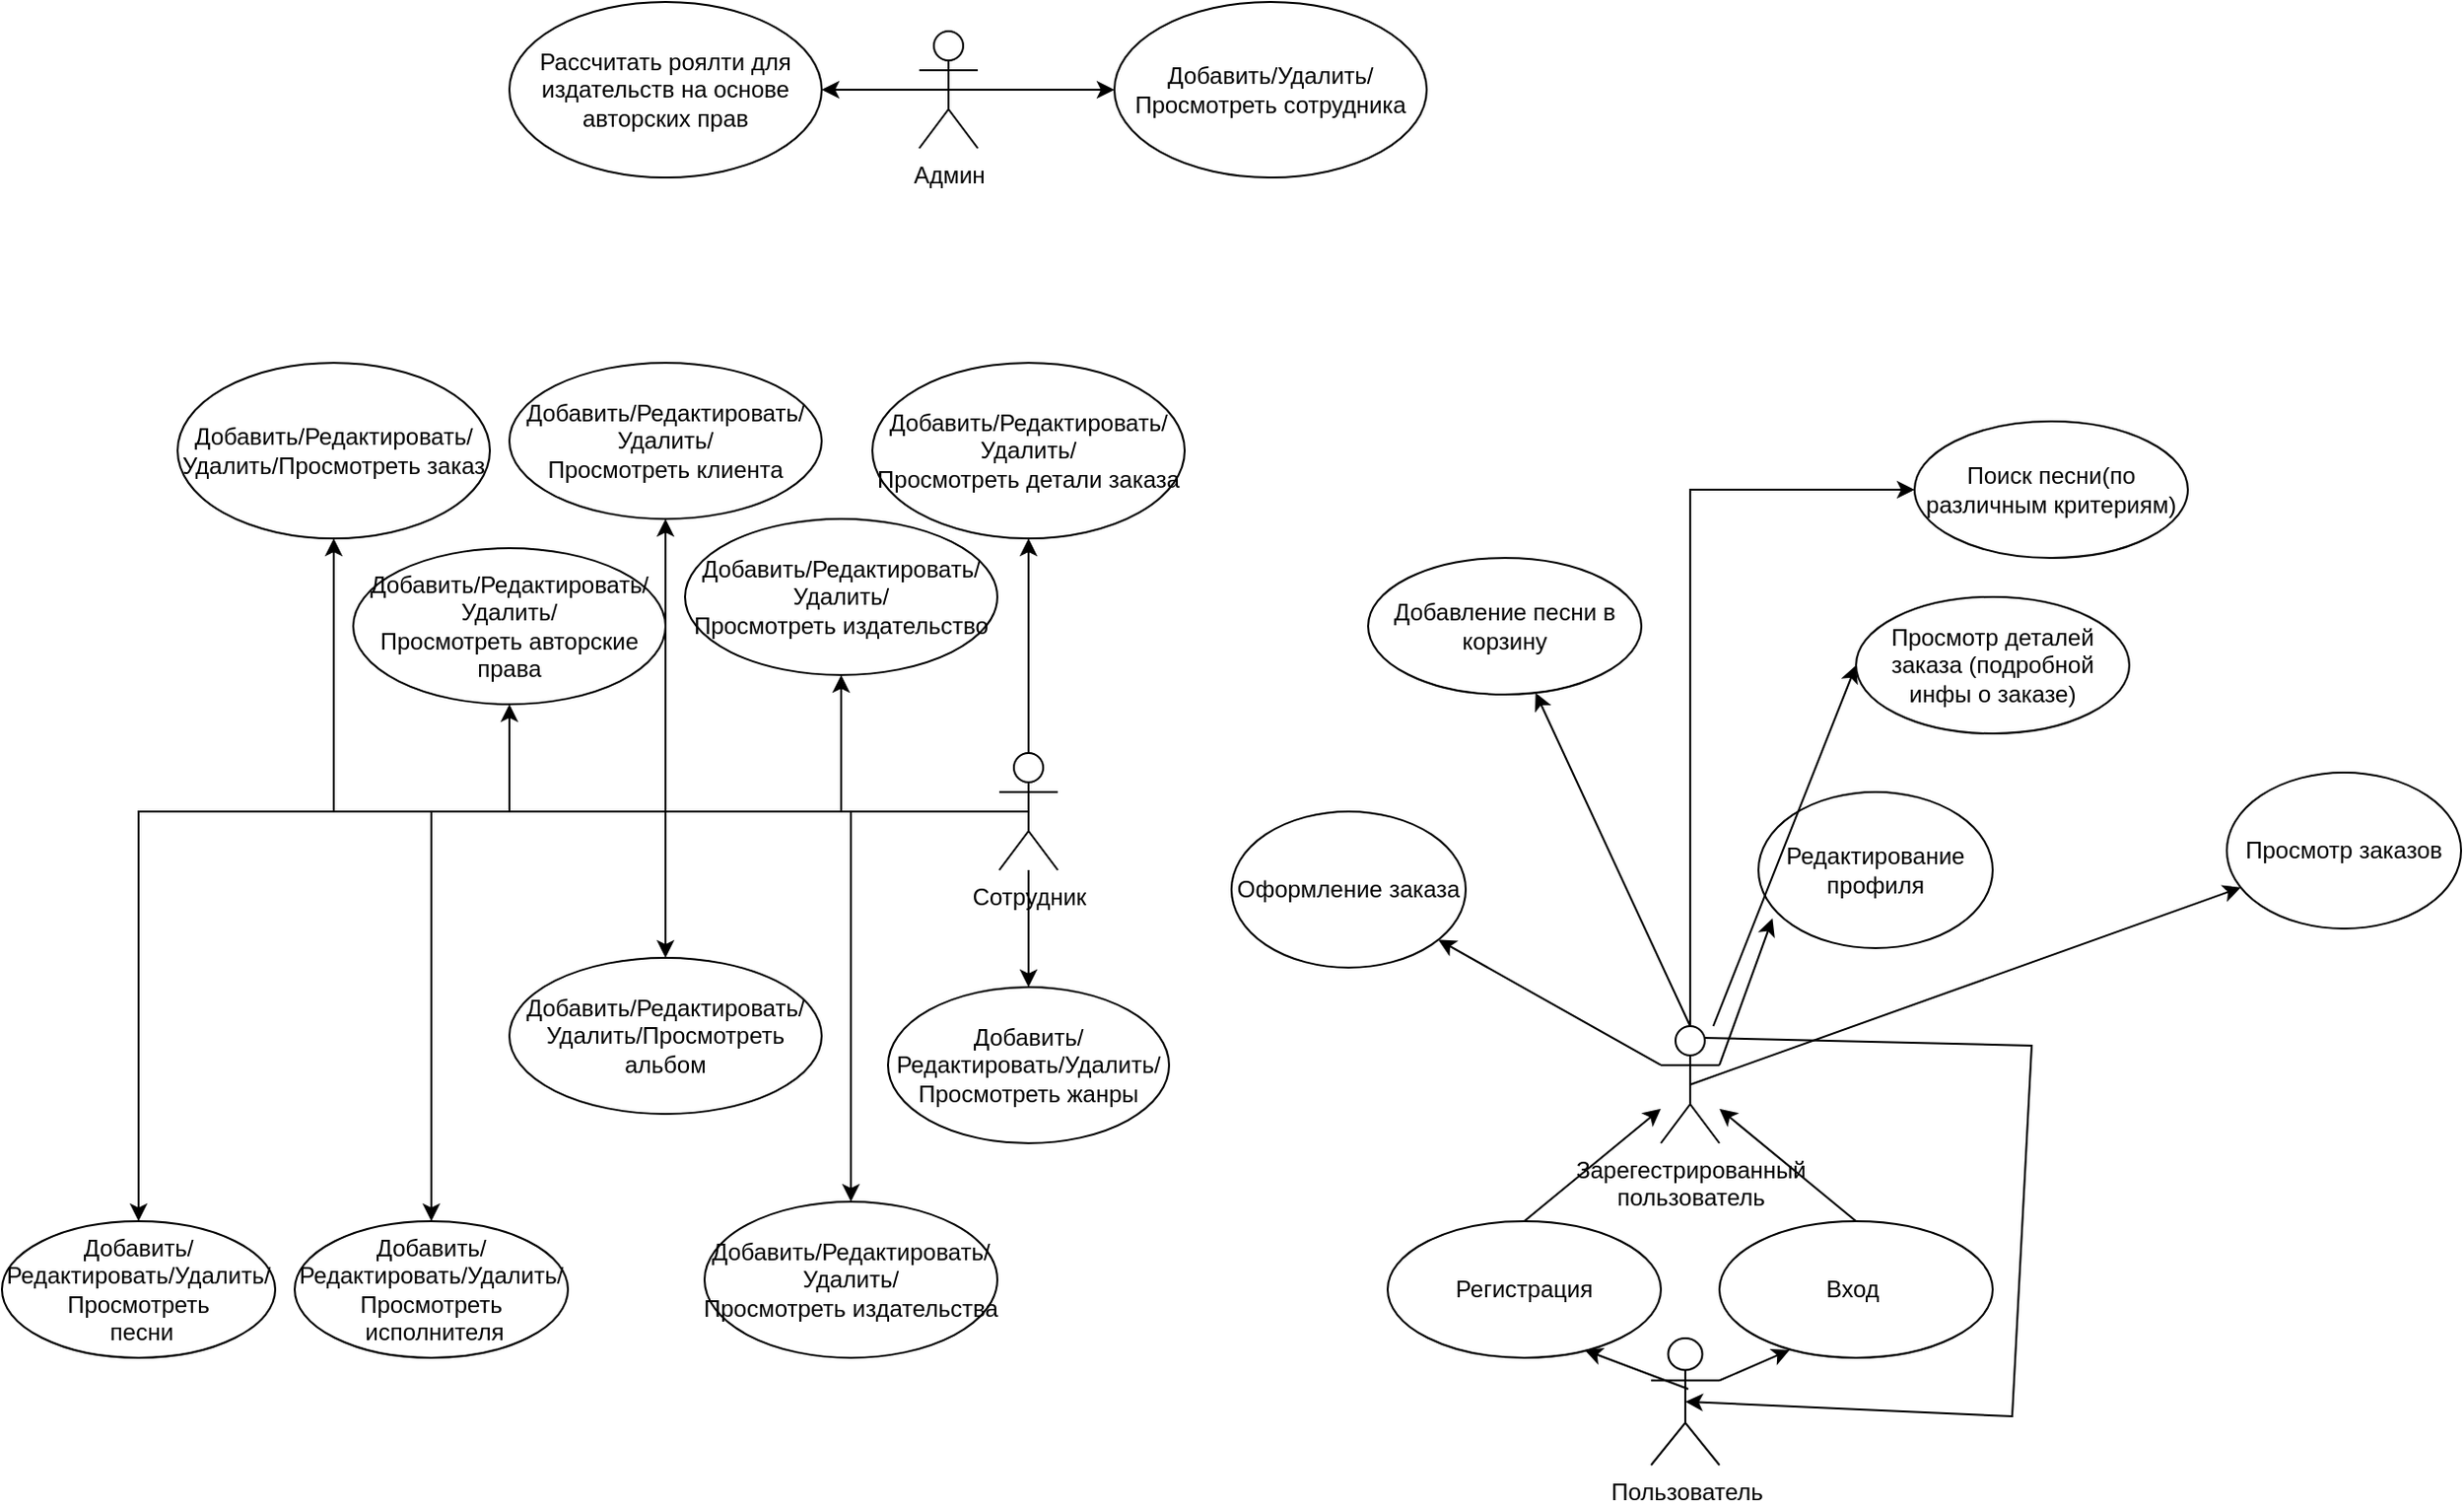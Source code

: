 <mxfile version="21.7.5" type="device">
  <diagram id="X2K3a4CVGlsGaMza_VcX" name="Страница 1">
    <mxGraphModel dx="2336" dy="-337" grid="1" gridSize="10" guides="1" tooltips="1" connect="1" arrows="1" fold="1" page="1" pageScale="1" pageWidth="827" pageHeight="1169" math="0" shadow="0">
      <root>
        <mxCell id="0" />
        <mxCell id="1" parent="0" />
        <mxCell id="ih85UeOb-dqjksHe9gb6-5" value="Добавить/Редактировать/Удалить/Просмотреть альбом" style="ellipse;whiteSpace=wrap;html=1;" parent="1" vertex="1">
          <mxGeometry x="-480" y="1825" width="160" height="80" as="geometry" />
        </mxCell>
        <mxCell id="ih85UeOb-dqjksHe9gb6-6" value="Добавить/Редактировать/Удалить/Просмотреть&amp;nbsp;издательства" style="ellipse;whiteSpace=wrap;html=1;" parent="1" vertex="1">
          <mxGeometry x="-380" y="1950" width="150" height="80" as="geometry" />
        </mxCell>
        <mxCell id="ih85UeOb-dqjksHe9gb6-10" style="edgeStyle=orthogonalEdgeStyle;rounded=0;orthogonalLoop=1;jettySize=auto;html=1;" parent="1" source="WlpeD-fBBoIzuLBm2mT7-1" target="ih85UeOb-dqjksHe9gb6-5" edge="1">
          <mxGeometry relative="1" as="geometry" />
        </mxCell>
        <mxCell id="ih85UeOb-dqjksHe9gb6-11" style="edgeStyle=orthogonalEdgeStyle;rounded=0;orthogonalLoop=1;jettySize=auto;html=1;entryX=0.5;entryY=0;entryDx=0;entryDy=0;" parent="1" source="WlpeD-fBBoIzuLBm2mT7-1" target="ih85UeOb-dqjksHe9gb6-6" edge="1">
          <mxGeometry relative="1" as="geometry" />
        </mxCell>
        <mxCell id="ih85UeOb-dqjksHe9gb6-13" value="Добавить/Редактировать/Удалить/Просмотреть&amp;nbsp;жанры" style="ellipse;whiteSpace=wrap;html=1;" parent="1" vertex="1">
          <mxGeometry x="-286" y="1840" width="144" height="80" as="geometry" />
        </mxCell>
        <mxCell id="ih85UeOb-dqjksHe9gb6-28" value="Пользователь" style="shape=umlActor;verticalLabelPosition=bottom;verticalAlign=top;html=1;" parent="1" vertex="1">
          <mxGeometry x="105" y="2020" width="35" height="65" as="geometry" />
        </mxCell>
        <mxCell id="v11anKy7YZOs2Qq218m6-5" value="" style="endArrow=classic;html=1;rounded=0;exitX=0.5;exitY=0;exitDx=0;exitDy=0;" parent="1" source="ih85UeOb-dqjksHe9gb6-29" edge="1" target="v11anKy7YZOs2Qq218m6-9">
          <mxGeometry width="50" height="50" relative="1" as="geometry">
            <mxPoint x="273.5" y="1770" as="sourcePoint" />
            <mxPoint x="140" y="1880" as="targetPoint" />
          </mxGeometry>
        </mxCell>
        <mxCell id="v11anKy7YZOs2Qq218m6-6" value="Оформление заказа" style="ellipse;whiteSpace=wrap;html=1;" parent="1" vertex="1">
          <mxGeometry x="-110" y="1750" width="120" height="80" as="geometry" />
        </mxCell>
        <mxCell id="ih85UeOb-dqjksHe9gb6-29" value="Вход&amp;nbsp;" style="ellipse;whiteSpace=wrap;html=1;" parent="1" vertex="1">
          <mxGeometry x="140" y="1960" width="140" height="70" as="geometry" />
        </mxCell>
        <mxCell id="v11anKy7YZOs2Qq218m6-9" value="Зарегестрированный &lt;br&gt;пользователь" style="shape=umlActor;verticalLabelPosition=bottom;verticalAlign=top;html=1;outlineConnect=0;" parent="1" vertex="1">
          <mxGeometry x="110" y="1860" width="30" height="60" as="geometry" />
        </mxCell>
        <mxCell id="v11anKy7YZOs2Qq218m6-10" value="" style="endArrow=classic;html=1;rounded=0;exitX=0;exitY=0.333;exitDx=0;exitDy=0;exitPerimeter=0;" parent="1" source="v11anKy7YZOs2Qq218m6-9" target="v11anKy7YZOs2Qq218m6-6" edge="1">
          <mxGeometry width="50" height="50" relative="1" as="geometry">
            <mxPoint x="110" y="1810" as="sourcePoint" />
            <mxPoint x="160" y="1760" as="targetPoint" />
          </mxGeometry>
        </mxCell>
        <mxCell id="v11anKy7YZOs2Qq218m6-11" value="" style="endArrow=classic;html=1;rounded=0;exitX=1;exitY=0.333;exitDx=0;exitDy=0;exitPerimeter=0;entryX=0.06;entryY=0.81;entryDx=0;entryDy=0;entryPerimeter=0;" parent="1" source="v11anKy7YZOs2Qq218m6-9" target="v11anKy7YZOs2Qq218m6-12" edge="1">
          <mxGeometry width="50" height="50" relative="1" as="geometry">
            <mxPoint x="230" y="1700" as="sourcePoint" />
            <mxPoint x="330" y="1590" as="targetPoint" />
          </mxGeometry>
        </mxCell>
        <mxCell id="v11anKy7YZOs2Qq218m6-12" value="Редактирование профиля" style="ellipse;whiteSpace=wrap;html=1;" parent="1" vertex="1">
          <mxGeometry x="160" y="1740" width="120" height="80" as="geometry" />
        </mxCell>
        <mxCell id="WlpeD-fBBoIzuLBm2mT7-4" value="" style="edgeStyle=orthogonalEdgeStyle;rounded=0;orthogonalLoop=1;jettySize=auto;html=1;" parent="1" source="WlpeD-fBBoIzuLBm2mT7-1" target="ih85UeOb-dqjksHe9gb6-13" edge="1">
          <mxGeometry relative="1" as="geometry" />
        </mxCell>
        <mxCell id="WlpeD-fBBoIzuLBm2mT7-1" value="Сотрудник" style="shape=umlActor;verticalLabelPosition=bottom;verticalAlign=top;html=1;outlineConnect=0;" parent="1" vertex="1">
          <mxGeometry x="-229" y="1720" width="30" height="60" as="geometry" />
        </mxCell>
        <mxCell id="WlpeD-fBBoIzuLBm2mT7-6" value="Поиск песни(по различным критериям)" style="ellipse;whiteSpace=wrap;html=1;" parent="1" vertex="1">
          <mxGeometry x="240" y="1550" width="140" height="70" as="geometry" />
        </mxCell>
        <mxCell id="WlpeD-fBBoIzuLBm2mT7-8" style="edgeStyle=orthogonalEdgeStyle;rounded=0;orthogonalLoop=1;jettySize=auto;html=1;entryX=0;entryY=0.5;entryDx=0;entryDy=0;exitX=0.5;exitY=0;exitDx=0;exitDy=0;exitPerimeter=0;" parent="1" source="v11anKy7YZOs2Qq218m6-9" target="WlpeD-fBBoIzuLBm2mT7-6" edge="1">
          <mxGeometry relative="1" as="geometry" />
        </mxCell>
        <mxCell id="WlpeD-fBBoIzuLBm2mT7-10" value="Добавление&amp;nbsp;песни в корзину" style="ellipse;whiteSpace=wrap;html=1;" parent="1" vertex="1">
          <mxGeometry x="-40" y="1620" width="140" height="70" as="geometry" />
        </mxCell>
        <mxCell id="WlpeD-fBBoIzuLBm2mT7-12" value="" style="endArrow=classic;html=1;rounded=0;exitX=0.5;exitY=0;exitDx=0;exitDy=0;exitPerimeter=0;" parent="1" source="v11anKy7YZOs2Qq218m6-9" target="WlpeD-fBBoIzuLBm2mT7-10" edge="1">
          <mxGeometry width="50" height="50" relative="1" as="geometry">
            <mxPoint x="380" y="1680" as="sourcePoint" />
            <mxPoint x="430" y="1630" as="targetPoint" />
          </mxGeometry>
        </mxCell>
        <mxCell id="70xbF360cRohFFGIi1Fz-6" value="" style="endArrow=classic;html=1;rounded=0;exitX=1;exitY=0.333;exitDx=0;exitDy=0;exitPerimeter=0;entryX=0.257;entryY=0.943;entryDx=0;entryDy=0;entryPerimeter=0;" parent="1" source="ih85UeOb-dqjksHe9gb6-28" target="ih85UeOb-dqjksHe9gb6-29" edge="1">
          <mxGeometry width="50" height="50" relative="1" as="geometry">
            <mxPoint x="140" y="1910" as="sourcePoint" />
            <mxPoint x="190" y="1860" as="targetPoint" />
          </mxGeometry>
        </mxCell>
        <mxCell id="70xbF360cRohFFGIi1Fz-7" value="Регистрация" style="ellipse;whiteSpace=wrap;html=1;" parent="1" vertex="1">
          <mxGeometry x="-30" y="1960" width="140" height="70" as="geometry" />
        </mxCell>
        <mxCell id="70xbF360cRohFFGIi1Fz-8" value="" style="endArrow=classic;html=1;rounded=0;exitX=0.543;exitY=0.4;exitDx=0;exitDy=0;exitPerimeter=0;entryX=0.721;entryY=0.943;entryDx=0;entryDy=0;entryPerimeter=0;" parent="1" source="ih85UeOb-dqjksHe9gb6-28" target="70xbF360cRohFFGIi1Fz-7" edge="1">
          <mxGeometry width="50" height="50" relative="1" as="geometry">
            <mxPoint x="17" y="1931.667" as="sourcePoint" />
            <mxPoint x="60" y="1925" as="targetPoint" />
          </mxGeometry>
        </mxCell>
        <mxCell id="70xbF360cRohFFGIi1Fz-9" value="" style="endArrow=classic;html=1;rounded=0;exitX=0.5;exitY=0;exitDx=0;exitDy=0;" parent="1" source="70xbF360cRohFFGIi1Fz-7" target="v11anKy7YZOs2Qq218m6-9" edge="1">
          <mxGeometry width="50" height="50" relative="1" as="geometry">
            <mxPoint x="1.005" y="1936" as="sourcePoint" />
            <mxPoint x="250" y="1950" as="targetPoint" />
          </mxGeometry>
        </mxCell>
        <mxCell id="70xbF360cRohFFGIi1Fz-12" value="" style="endArrow=classic;html=1;rounded=0;exitX=0.75;exitY=0.1;exitDx=0;exitDy=0;exitPerimeter=0;entryX=0.5;entryY=0.5;entryDx=0;entryDy=0;entryPerimeter=0;" parent="1" source="v11anKy7YZOs2Qq218m6-9" target="ih85UeOb-dqjksHe9gb6-28" edge="1">
          <mxGeometry width="50" height="50" relative="1" as="geometry">
            <mxPoint x="150" y="1890" as="sourcePoint" />
            <mxPoint x="220" y="2060" as="targetPoint" />
            <Array as="points">
              <mxPoint x="300" y="1870" />
              <mxPoint x="290" y="2060" />
            </Array>
          </mxGeometry>
        </mxCell>
        <mxCell id="1v-c-efhD09awzc2x0H4-1" value="Просмотр заказов" style="ellipse;whiteSpace=wrap;html=1;" vertex="1" parent="1">
          <mxGeometry x="400" y="1730" width="120" height="80" as="geometry" />
        </mxCell>
        <mxCell id="1v-c-efhD09awzc2x0H4-2" value="" style="endArrow=classic;html=1;rounded=0;exitX=0.5;exitY=0.5;exitDx=0;exitDy=0;exitPerimeter=0;" edge="1" parent="1" source="v11anKy7YZOs2Qq218m6-9" target="1v-c-efhD09awzc2x0H4-1">
          <mxGeometry width="50" height="50" relative="1" as="geometry">
            <mxPoint x="150" y="1890" as="sourcePoint" />
            <mxPoint x="197" y="1835" as="targetPoint" />
          </mxGeometry>
        </mxCell>
        <mxCell id="1v-c-efhD09awzc2x0H4-3" value="" style="endArrow=classic;html=1;rounded=0;entryX=0;entryY=0.5;entryDx=0;entryDy=0;" edge="1" parent="1" source="v11anKy7YZOs2Qq218m6-9" target="1v-c-efhD09awzc2x0H4-4">
          <mxGeometry width="50" height="50" relative="1" as="geometry">
            <mxPoint x="656" y="1790" as="sourcePoint" />
            <mxPoint x="610" y="1620" as="targetPoint" />
          </mxGeometry>
        </mxCell>
        <mxCell id="1v-c-efhD09awzc2x0H4-4" value="Просмотр деталей заказа (подробной инфы о заказе)" style="ellipse;whiteSpace=wrap;html=1;" vertex="1" parent="1">
          <mxGeometry x="210" y="1640" width="140" height="70" as="geometry" />
        </mxCell>
        <mxCell id="1v-c-efhD09awzc2x0H4-5" value="Добавить/Редактировать/Удалить/Просмотреть &lt;br&gt;&amp;nbsp;исполнителя" style="ellipse;whiteSpace=wrap;html=1;" vertex="1" parent="1">
          <mxGeometry x="-590" y="1960" width="140" height="70" as="geometry" />
        </mxCell>
        <mxCell id="1v-c-efhD09awzc2x0H4-6" style="edgeStyle=orthogonalEdgeStyle;rounded=0;orthogonalLoop=1;jettySize=auto;html=1;" edge="1" parent="1" source="WlpeD-fBBoIzuLBm2mT7-1" target="1v-c-efhD09awzc2x0H4-5">
          <mxGeometry relative="1" as="geometry">
            <mxPoint x="-429" y="1765" as="sourcePoint" />
            <mxPoint x="-510" y="1965" as="targetPoint" />
          </mxGeometry>
        </mxCell>
        <mxCell id="1v-c-efhD09awzc2x0H4-7" value="Добавить/Редактировать/Удалить/Просмотреть &lt;br&gt;&amp;nbsp;песни" style="ellipse;whiteSpace=wrap;html=1;" vertex="1" parent="1">
          <mxGeometry x="-740" y="1960" width="140" height="70" as="geometry" />
        </mxCell>
        <mxCell id="1v-c-efhD09awzc2x0H4-8" style="edgeStyle=orthogonalEdgeStyle;rounded=0;orthogonalLoop=1;jettySize=auto;html=1;" edge="1" parent="1" source="WlpeD-fBBoIzuLBm2mT7-1" target="1v-c-efhD09awzc2x0H4-7">
          <mxGeometry relative="1" as="geometry">
            <mxPoint x="-374.5" y="1760" as="sourcePoint" />
            <mxPoint x="-665.5" y="1970" as="targetPoint" />
          </mxGeometry>
        </mxCell>
        <mxCell id="1v-c-efhD09awzc2x0H4-9" value="Добавить/Редактировать/Удалить/Просмотреть&amp;nbsp;клиента" style="ellipse;whiteSpace=wrap;html=1;" vertex="1" parent="1">
          <mxGeometry x="-480" y="1520" width="160" height="80" as="geometry" />
        </mxCell>
        <mxCell id="1v-c-efhD09awzc2x0H4-10" style="edgeStyle=orthogonalEdgeStyle;rounded=0;orthogonalLoop=1;jettySize=auto;html=1;exitX=0.5;exitY=0.5;exitDx=0;exitDy=0;exitPerimeter=0;" edge="1" parent="1" source="WlpeD-fBBoIzuLBm2mT7-1" target="1v-c-efhD09awzc2x0H4-9">
          <mxGeometry relative="1" as="geometry">
            <mxPoint x="-219" y="1760" as="sourcePoint" />
            <mxPoint x="-390" y="1835" as="targetPoint" />
          </mxGeometry>
        </mxCell>
        <mxCell id="1v-c-efhD09awzc2x0H4-11" value="Добавить/Редактировать/Удалить/Просмотреть&amp;nbsp;заказ" style="ellipse;whiteSpace=wrap;html=1;" vertex="1" parent="1">
          <mxGeometry x="-650" y="1520" width="160" height="90" as="geometry" />
        </mxCell>
        <mxCell id="1v-c-efhD09awzc2x0H4-12" style="edgeStyle=orthogonalEdgeStyle;rounded=0;orthogonalLoop=1;jettySize=auto;html=1;" edge="1" parent="1" source="WlpeD-fBBoIzuLBm2mT7-1" target="1v-c-efhD09awzc2x0H4-11">
          <mxGeometry relative="1" as="geometry">
            <mxPoint x="-204" y="1760" as="sourcePoint" />
            <mxPoint x="-390" y="1610" as="targetPoint" />
          </mxGeometry>
        </mxCell>
        <mxCell id="1v-c-efhD09awzc2x0H4-13" value="Добавить/Редактировать/Удалить/Просмотреть&amp;nbsp;детали заказа" style="ellipse;whiteSpace=wrap;html=1;" vertex="1" parent="1">
          <mxGeometry x="-294" y="1520" width="160" height="90" as="geometry" />
        </mxCell>
        <mxCell id="1v-c-efhD09awzc2x0H4-15" style="edgeStyle=orthogonalEdgeStyle;rounded=0;orthogonalLoop=1;jettySize=auto;html=1;" edge="1" parent="1" source="WlpeD-fBBoIzuLBm2mT7-1" target="1v-c-efhD09awzc2x0H4-13">
          <mxGeometry relative="1" as="geometry">
            <mxPoint x="-90" y="1610" as="sourcePoint" />
            <mxPoint x="-90" y="1750" as="targetPoint" />
          </mxGeometry>
        </mxCell>
        <mxCell id="1v-c-efhD09awzc2x0H4-16" value="Админ" style="shape=umlActor;verticalLabelPosition=bottom;verticalAlign=top;html=1;outlineConnect=0;" vertex="1" parent="1">
          <mxGeometry x="-270" y="1350" width="30" height="60" as="geometry" />
        </mxCell>
        <mxCell id="1v-c-efhD09awzc2x0H4-17" style="edgeStyle=orthogonalEdgeStyle;rounded=0;orthogonalLoop=1;jettySize=auto;html=1;exitX=0.5;exitY=0.5;exitDx=0;exitDy=0;exitPerimeter=0;" edge="1" parent="1" source="1v-c-efhD09awzc2x0H4-16" target="1v-c-efhD09awzc2x0H4-19">
          <mxGeometry relative="1" as="geometry">
            <mxPoint x="-110" y="1260" as="sourcePoint" />
            <mxPoint x="-110" y="1400" as="targetPoint" />
          </mxGeometry>
        </mxCell>
        <mxCell id="1v-c-efhD09awzc2x0H4-19" value="Добавить/Удалить/Просмотреть&amp;nbsp;сотрудника" style="ellipse;whiteSpace=wrap;html=1;" vertex="1" parent="1">
          <mxGeometry x="-170" y="1335" width="160" height="90" as="geometry" />
        </mxCell>
        <mxCell id="1v-c-efhD09awzc2x0H4-21" value="Добавить/Редактировать/Удалить/Просмотреть&amp;nbsp;издательство" style="ellipse;whiteSpace=wrap;html=1;" vertex="1" parent="1">
          <mxGeometry x="-390" y="1600" width="160" height="80" as="geometry" />
        </mxCell>
        <mxCell id="1v-c-efhD09awzc2x0H4-22" style="edgeStyle=orthogonalEdgeStyle;rounded=0;orthogonalLoop=1;jettySize=auto;html=1;exitX=0.5;exitY=0.5;exitDx=0;exitDy=0;exitPerimeter=0;" edge="1" parent="1" source="WlpeD-fBBoIzuLBm2mT7-1" target="1v-c-efhD09awzc2x0H4-21">
          <mxGeometry relative="1" as="geometry">
            <mxPoint x="-219" y="1760" as="sourcePoint" />
            <mxPoint x="-390" y="1835" as="targetPoint" />
          </mxGeometry>
        </mxCell>
        <mxCell id="1v-c-efhD09awzc2x0H4-23" value="Добавить/Редактировать/Удалить/Просмотреть&amp;nbsp;авторские права" style="ellipse;whiteSpace=wrap;html=1;" vertex="1" parent="1">
          <mxGeometry x="-560" y="1615" width="160" height="80" as="geometry" />
        </mxCell>
        <mxCell id="1v-c-efhD09awzc2x0H4-24" style="edgeStyle=orthogonalEdgeStyle;rounded=0;orthogonalLoop=1;jettySize=auto;html=1;exitX=0.5;exitY=0.5;exitDx=0;exitDy=0;exitPerimeter=0;" edge="1" parent="1" source="WlpeD-fBBoIzuLBm2mT7-1" target="1v-c-efhD09awzc2x0H4-23">
          <mxGeometry relative="1" as="geometry">
            <mxPoint x="-204" y="1760" as="sourcePoint" />
            <mxPoint x="-300" y="1690" as="targetPoint" />
          </mxGeometry>
        </mxCell>
        <mxCell id="1v-c-efhD09awzc2x0H4-25" value="Рассчитать роялти для издательств на основе авторских прав" style="ellipse;whiteSpace=wrap;html=1;" vertex="1" parent="1">
          <mxGeometry x="-480" y="1335" width="160" height="90" as="geometry" />
        </mxCell>
        <mxCell id="1v-c-efhD09awzc2x0H4-26" style="edgeStyle=orthogonalEdgeStyle;rounded=0;orthogonalLoop=1;jettySize=auto;html=1;exitX=0.5;exitY=0.5;exitDx=0;exitDy=0;exitPerimeter=0;" edge="1" parent="1" source="1v-c-efhD09awzc2x0H4-16" target="1v-c-efhD09awzc2x0H4-25">
          <mxGeometry relative="1" as="geometry">
            <mxPoint x="-240" y="1480" as="sourcePoint" />
            <mxPoint x="-155" y="1480" as="targetPoint" />
          </mxGeometry>
        </mxCell>
      </root>
    </mxGraphModel>
  </diagram>
</mxfile>
